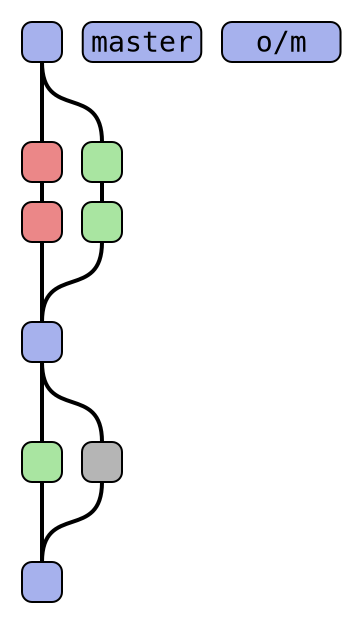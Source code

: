 <?xml version="1.0" encoding="UTF-8"?>
<dia:diagram xmlns:dia="http://www.lysator.liu.se/~alla/dia/">
  <dia:layer name="Background" visible="true" active="true">
    <dia:object type="Standard - Line" version="0" id="O0">
      <dia:attribute name="obj_pos">
        <dia:point val="-57,-16"/>
      </dia:attribute>
      <dia:attribute name="obj_bb">
        <dia:rectangle val="-57.1,-21.1;-56.9,-15.9"/>
      </dia:attribute>
      <dia:attribute name="conn_endpoints">
        <dia:point val="-57,-16"/>
        <dia:point val="-57,-21"/>
      </dia:attribute>
      <dia:attribute name="numcp">
        <dia:int val="1"/>
      </dia:attribute>
      <dia:attribute name="line_width">
        <dia:real val="0.2"/>
      </dia:attribute>
      <dia:connections>
        <dia:connection handle="0" to="O12" connection="6"/>
        <dia:connection handle="1" to="O15" connection="1"/>
      </dia:connections>
    </dia:object>
    <dia:object type="Standard - BezierLine" version="0" id="O1">
      <dia:attribute name="obj_pos">
        <dia:point val="-60,-12"/>
      </dia:attribute>
      <dia:attribute name="obj_bb">
        <dia:rectangle val="-60.1,-16.1;-56.9,-11.9"/>
      </dia:attribute>
      <dia:attribute name="bez_points">
        <dia:point val="-60,-12"/>
        <dia:point val="-60,-15"/>
        <dia:point val="-57,-13"/>
        <dia:point val="-57,-16"/>
      </dia:attribute>
      <dia:attribute name="corner_types">
        <dia:enum val="0"/>
        <dia:enum val="0"/>
      </dia:attribute>
      <dia:attribute name="line_width">
        <dia:real val="0.2"/>
      </dia:attribute>
      <dia:connections>
        <dia:connection handle="0" to="O13" connection="1"/>
      </dia:connections>
    </dia:object>
    <dia:object type="Standard - BezierLine" version="0" id="O2">
      <dia:attribute name="obj_pos">
        <dia:point val="-60,0"/>
      </dia:attribute>
      <dia:attribute name="obj_bb">
        <dia:rectangle val="-60.1,-4.1;-56.9,0.1"/>
      </dia:attribute>
      <dia:attribute name="bez_points">
        <dia:point val="-60,0"/>
        <dia:point val="-60,-3"/>
        <dia:point val="-57,-1"/>
        <dia:point val="-57,-4"/>
      </dia:attribute>
      <dia:attribute name="corner_types">
        <dia:enum val="0"/>
        <dia:enum val="0"/>
      </dia:attribute>
      <dia:attribute name="line_width">
        <dia:real val="0.2"/>
      </dia:attribute>
      <dia:connections>
        <dia:connection handle="0" to="O5" connection="1"/>
        <dia:connection handle="3" to="O6" connection="6"/>
      </dia:connections>
    </dia:object>
    <dia:object type="Standard - Box" version="0" id="O3">
      <dia:attribute name="obj_pos">
        <dia:point val="-57.963,-27"/>
      </dia:attribute>
      <dia:attribute name="obj_bb">
        <dia:rectangle val="-58.013,-27.05;-51.987,-24.95"/>
      </dia:attribute>
      <dia:attribute name="elem_corner">
        <dia:point val="-57.963,-27"/>
      </dia:attribute>
      <dia:attribute name="elem_width">
        <dia:real val="5.927"/>
      </dia:attribute>
      <dia:attribute name="elem_height">
        <dia:real val="2"/>
      </dia:attribute>
      <dia:attribute name="border_width">
        <dia:real val="0.1"/>
      </dia:attribute>
      <dia:attribute name="inner_color">
        <dia:color val="#a6b1ed"/>
      </dia:attribute>
      <dia:attribute name="show_background">
        <dia:boolean val="true"/>
      </dia:attribute>
      <dia:attribute name="corner_radius">
        <dia:real val="0.5"/>
      </dia:attribute>
    </dia:object>
    <dia:object type="Standard - Text" version="1" id="O4">
      <dia:attribute name="obj_pos">
        <dia:point val="-55,-26"/>
      </dia:attribute>
      <dia:attribute name="obj_bb">
        <dia:rectangle val="-57.55,-26.821;-52.45,-25.179"/>
      </dia:attribute>
      <dia:attribute name="text">
        <dia:composite type="text">
          <dia:attribute name="string">
            <dia:string>#master#</dia:string>
          </dia:attribute>
          <dia:attribute name="font">
            <dia:font family="monospace" style="0" name="Courier"/>
          </dia:attribute>
          <dia:attribute name="height">
            <dia:real val="1.764"/>
          </dia:attribute>
          <dia:attribute name="pos">
            <dia:point val="-55,-25.511"/>
          </dia:attribute>
          <dia:attribute name="color">
            <dia:color val="#000000"/>
          </dia:attribute>
          <dia:attribute name="alignment">
            <dia:enum val="1"/>
          </dia:attribute>
        </dia:composite>
      </dia:attribute>
      <dia:attribute name="valign">
        <dia:enum val="2"/>
      </dia:attribute>
      <dia:connections>
        <dia:connection handle="0" to="O3" connection="8"/>
      </dia:connections>
    </dia:object>
    <dia:object type="Standard - Box" version="0" id="O5">
      <dia:attribute name="obj_pos">
        <dia:point val="-61,0"/>
      </dia:attribute>
      <dia:attribute name="obj_bb">
        <dia:rectangle val="-61.05,-0.05;-58.95,2.05"/>
      </dia:attribute>
      <dia:attribute name="elem_corner">
        <dia:point val="-61,0"/>
      </dia:attribute>
      <dia:attribute name="elem_width">
        <dia:real val="2"/>
      </dia:attribute>
      <dia:attribute name="elem_height">
        <dia:real val="2"/>
      </dia:attribute>
      <dia:attribute name="border_width">
        <dia:real val="0.1"/>
      </dia:attribute>
      <dia:attribute name="inner_color">
        <dia:color val="#a6b1ed"/>
      </dia:attribute>
      <dia:attribute name="show_background">
        <dia:boolean val="true"/>
      </dia:attribute>
      <dia:attribute name="corner_radius">
        <dia:real val="0.5"/>
      </dia:attribute>
    </dia:object>
    <dia:object type="Standard - Box" version="0" id="O6">
      <dia:attribute name="obj_pos">
        <dia:point val="-58,-6"/>
      </dia:attribute>
      <dia:attribute name="obj_bb">
        <dia:rectangle val="-58.05,-6.05;-55.95,-3.95"/>
      </dia:attribute>
      <dia:attribute name="elem_corner">
        <dia:point val="-58,-6"/>
      </dia:attribute>
      <dia:attribute name="elem_width">
        <dia:real val="2"/>
      </dia:attribute>
      <dia:attribute name="elem_height">
        <dia:real val="2"/>
      </dia:attribute>
      <dia:attribute name="border_width">
        <dia:real val="0.1"/>
      </dia:attribute>
      <dia:attribute name="inner_color">
        <dia:color val="#b5b5b5"/>
      </dia:attribute>
      <dia:attribute name="show_background">
        <dia:boolean val="true"/>
      </dia:attribute>
      <dia:attribute name="corner_radius">
        <dia:real val="0.5"/>
      </dia:attribute>
    </dia:object>
    <dia:object type="Standard - Line" version="0" id="O7">
      <dia:attribute name="obj_pos">
        <dia:point val="-60,-4"/>
      </dia:attribute>
      <dia:attribute name="obj_bb">
        <dia:rectangle val="-60.1,-25.1;-59.9,-3.9"/>
      </dia:attribute>
      <dia:attribute name="conn_endpoints">
        <dia:point val="-60,-4"/>
        <dia:point val="-60,-25"/>
      </dia:attribute>
      <dia:attribute name="numcp">
        <dia:int val="1"/>
      </dia:attribute>
      <dia:attribute name="line_width">
        <dia:real val="0.2"/>
      </dia:attribute>
      <dia:connections>
        <dia:connection handle="0" to="O8" connection="6"/>
        <dia:connection handle="1" to="O17" connection="6"/>
      </dia:connections>
    </dia:object>
    <dia:object type="Standard - Box" version="0" id="O8">
      <dia:attribute name="obj_pos">
        <dia:point val="-61,-6"/>
      </dia:attribute>
      <dia:attribute name="obj_bb">
        <dia:rectangle val="-61.05,-6.05;-58.95,-3.95"/>
      </dia:attribute>
      <dia:attribute name="elem_corner">
        <dia:point val="-61,-6"/>
      </dia:attribute>
      <dia:attribute name="elem_width">
        <dia:real val="2"/>
      </dia:attribute>
      <dia:attribute name="elem_height">
        <dia:real val="2"/>
      </dia:attribute>
      <dia:attribute name="border_width">
        <dia:real val="0.1"/>
      </dia:attribute>
      <dia:attribute name="inner_color">
        <dia:color val="#a9e5a1"/>
      </dia:attribute>
      <dia:attribute name="show_background">
        <dia:boolean val="true"/>
      </dia:attribute>
      <dia:attribute name="corner_radius">
        <dia:real val="0.5"/>
      </dia:attribute>
    </dia:object>
    <dia:object type="Standard - Box" version="0" id="O9">
      <dia:attribute name="obj_pos">
        <dia:point val="-61,-18"/>
      </dia:attribute>
      <dia:attribute name="obj_bb">
        <dia:rectangle val="-61.05,-18.05;-58.95,-15.95"/>
      </dia:attribute>
      <dia:attribute name="elem_corner">
        <dia:point val="-61,-18"/>
      </dia:attribute>
      <dia:attribute name="elem_width">
        <dia:real val="2"/>
      </dia:attribute>
      <dia:attribute name="elem_height">
        <dia:real val="2"/>
      </dia:attribute>
      <dia:attribute name="border_width">
        <dia:real val="0.1"/>
      </dia:attribute>
      <dia:attribute name="inner_color">
        <dia:color val="#eb8788"/>
      </dia:attribute>
      <dia:attribute name="show_background">
        <dia:boolean val="true"/>
      </dia:attribute>
      <dia:attribute name="corner_radius">
        <dia:real val="0.5"/>
      </dia:attribute>
    </dia:object>
    <dia:object type="Standard - BezierLine" version="0" id="O10">
      <dia:attribute name="obj_pos">
        <dia:point val="-57,-6"/>
      </dia:attribute>
      <dia:attribute name="obj_bb">
        <dia:rectangle val="-60.1,-10.1;-56.9,-5.9"/>
      </dia:attribute>
      <dia:attribute name="bez_points">
        <dia:point val="-57,-6"/>
        <dia:point val="-57,-9"/>
        <dia:point val="-60,-7"/>
        <dia:point val="-60,-10"/>
      </dia:attribute>
      <dia:attribute name="corner_types">
        <dia:enum val="0"/>
        <dia:enum val="0"/>
      </dia:attribute>
      <dia:attribute name="line_width">
        <dia:real val="0.2"/>
      </dia:attribute>
      <dia:connections>
        <dia:connection handle="0" to="O6" connection="1"/>
        <dia:connection handle="3" to="O13" connection="6"/>
      </dia:connections>
    </dia:object>
    <dia:object type="Standard - Line" version="0" id="O11">
      <dia:attribute name="obj_pos">
        <dia:point val="-60,0"/>
      </dia:attribute>
      <dia:attribute name="obj_bb">
        <dia:rectangle val="-60.1,-4.1;-59.9,0.1"/>
      </dia:attribute>
      <dia:attribute name="conn_endpoints">
        <dia:point val="-60,0"/>
        <dia:point val="-60,-4"/>
      </dia:attribute>
      <dia:attribute name="numcp">
        <dia:int val="1"/>
      </dia:attribute>
      <dia:attribute name="line_width">
        <dia:real val="0.2"/>
      </dia:attribute>
      <dia:connections>
        <dia:connection handle="0" to="O5" connection="1"/>
        <dia:connection handle="1" to="O8" connection="6"/>
      </dia:connections>
    </dia:object>
    <dia:object type="Standard - Box" version="0" id="O12">
      <dia:attribute name="obj_pos">
        <dia:point val="-58,-18"/>
      </dia:attribute>
      <dia:attribute name="obj_bb">
        <dia:rectangle val="-58.05,-18.05;-55.95,-15.95"/>
      </dia:attribute>
      <dia:attribute name="elem_corner">
        <dia:point val="-58,-18"/>
      </dia:attribute>
      <dia:attribute name="elem_width">
        <dia:real val="2"/>
      </dia:attribute>
      <dia:attribute name="elem_height">
        <dia:real val="2"/>
      </dia:attribute>
      <dia:attribute name="border_width">
        <dia:real val="0.1"/>
      </dia:attribute>
      <dia:attribute name="inner_color">
        <dia:color val="#a9e5a1"/>
      </dia:attribute>
      <dia:attribute name="show_background">
        <dia:boolean val="true"/>
      </dia:attribute>
      <dia:attribute name="corner_radius">
        <dia:real val="0.5"/>
      </dia:attribute>
    </dia:object>
    <dia:object type="Standard - Box" version="0" id="O13">
      <dia:attribute name="obj_pos">
        <dia:point val="-61,-12"/>
      </dia:attribute>
      <dia:attribute name="obj_bb">
        <dia:rectangle val="-61.05,-12.05;-58.95,-9.95"/>
      </dia:attribute>
      <dia:attribute name="elem_corner">
        <dia:point val="-61,-12"/>
      </dia:attribute>
      <dia:attribute name="elem_width">
        <dia:real val="2"/>
      </dia:attribute>
      <dia:attribute name="elem_height">
        <dia:real val="2"/>
      </dia:attribute>
      <dia:attribute name="border_width">
        <dia:real val="0.1"/>
      </dia:attribute>
      <dia:attribute name="inner_color">
        <dia:color val="#a6b1ed"/>
      </dia:attribute>
      <dia:attribute name="show_background">
        <dia:boolean val="true"/>
      </dia:attribute>
      <dia:attribute name="corner_radius">
        <dia:real val="0.5"/>
      </dia:attribute>
    </dia:object>
    <dia:object type="Standard - Line" version="0" id="O14">
      <dia:attribute name="obj_pos">
        <dia:point val="-60,-15"/>
      </dia:attribute>
      <dia:attribute name="obj_bb">
        <dia:rectangle val="-60.1,-16.1;-59.9,-14.9"/>
      </dia:attribute>
      <dia:attribute name="conn_endpoints">
        <dia:point val="-60,-15"/>
        <dia:point val="-60,-16"/>
      </dia:attribute>
      <dia:attribute name="numcp">
        <dia:int val="1"/>
      </dia:attribute>
      <dia:attribute name="line_width">
        <dia:real val="0.2"/>
      </dia:attribute>
      <dia:connections>
        <dia:connection handle="1" to="O9" connection="6"/>
      </dia:connections>
    </dia:object>
    <dia:object type="Standard - Box" version="0" id="O15">
      <dia:attribute name="obj_pos">
        <dia:point val="-58,-21"/>
      </dia:attribute>
      <dia:attribute name="obj_bb">
        <dia:rectangle val="-58.05,-21.05;-55.95,-18.95"/>
      </dia:attribute>
      <dia:attribute name="elem_corner">
        <dia:point val="-58,-21"/>
      </dia:attribute>
      <dia:attribute name="elem_width">
        <dia:real val="2"/>
      </dia:attribute>
      <dia:attribute name="elem_height">
        <dia:real val="2"/>
      </dia:attribute>
      <dia:attribute name="border_width">
        <dia:real val="0.1"/>
      </dia:attribute>
      <dia:attribute name="inner_color">
        <dia:color val="#a9e5a1"/>
      </dia:attribute>
      <dia:attribute name="show_background">
        <dia:boolean val="true"/>
      </dia:attribute>
      <dia:attribute name="corner_radius">
        <dia:real val="0.5"/>
      </dia:attribute>
    </dia:object>
    <dia:object type="Standard - Box" version="0" id="O16">
      <dia:attribute name="obj_pos">
        <dia:point val="-61,-21"/>
      </dia:attribute>
      <dia:attribute name="obj_bb">
        <dia:rectangle val="-61.05,-21.05;-58.95,-18.95"/>
      </dia:attribute>
      <dia:attribute name="elem_corner">
        <dia:point val="-61,-21"/>
      </dia:attribute>
      <dia:attribute name="elem_width">
        <dia:real val="2"/>
      </dia:attribute>
      <dia:attribute name="elem_height">
        <dia:real val="2"/>
      </dia:attribute>
      <dia:attribute name="border_width">
        <dia:real val="0.1"/>
      </dia:attribute>
      <dia:attribute name="inner_color">
        <dia:color val="#eb8788"/>
      </dia:attribute>
      <dia:attribute name="show_background">
        <dia:boolean val="true"/>
      </dia:attribute>
      <dia:attribute name="corner_radius">
        <dia:real val="0.5"/>
      </dia:attribute>
    </dia:object>
    <dia:object type="Standard - Box" version="0" id="O17">
      <dia:attribute name="obj_pos">
        <dia:point val="-61,-27"/>
      </dia:attribute>
      <dia:attribute name="obj_bb">
        <dia:rectangle val="-61.05,-27.05;-58.95,-24.95"/>
      </dia:attribute>
      <dia:attribute name="elem_corner">
        <dia:point val="-61,-27"/>
      </dia:attribute>
      <dia:attribute name="elem_width">
        <dia:real val="2"/>
      </dia:attribute>
      <dia:attribute name="elem_height">
        <dia:real val="2"/>
      </dia:attribute>
      <dia:attribute name="border_width">
        <dia:real val="0.1"/>
      </dia:attribute>
      <dia:attribute name="inner_color">
        <dia:color val="#a6b1ed"/>
      </dia:attribute>
      <dia:attribute name="show_background">
        <dia:boolean val="true"/>
      </dia:attribute>
      <dia:attribute name="corner_radius">
        <dia:real val="0.5"/>
      </dia:attribute>
    </dia:object>
    <dia:object type="Standard - BezierLine" version="0" id="O18">
      <dia:attribute name="obj_pos">
        <dia:point val="-57,-21"/>
      </dia:attribute>
      <dia:attribute name="obj_bb">
        <dia:rectangle val="-60.1,-25.1;-56.9,-20.9"/>
      </dia:attribute>
      <dia:attribute name="bez_points">
        <dia:point val="-57,-21"/>
        <dia:point val="-57,-24"/>
        <dia:point val="-60,-22"/>
        <dia:point val="-60,-25"/>
      </dia:attribute>
      <dia:attribute name="corner_types">
        <dia:enum val="0"/>
        <dia:enum val="0"/>
      </dia:attribute>
      <dia:attribute name="line_width">
        <dia:real val="0.2"/>
      </dia:attribute>
      <dia:connections>
        <dia:connection handle="0" to="O15" connection="1"/>
        <dia:connection handle="3" to="O17" connection="6"/>
      </dia:connections>
    </dia:object>
    <dia:object type="Standard - Box" version="0" id="O19">
      <dia:attribute name="obj_pos">
        <dia:point val="-51,-27"/>
      </dia:attribute>
      <dia:attribute name="obj_bb">
        <dia:rectangle val="-51.05,-27.05;-45.023,-24.95"/>
      </dia:attribute>
      <dia:attribute name="elem_corner">
        <dia:point val="-51,-27"/>
      </dia:attribute>
      <dia:attribute name="elem_width">
        <dia:real val="5.927"/>
      </dia:attribute>
      <dia:attribute name="elem_height">
        <dia:real val="2"/>
      </dia:attribute>
      <dia:attribute name="border_width">
        <dia:real val="0.1"/>
      </dia:attribute>
      <dia:attribute name="inner_color">
        <dia:color val="#a6b1ed"/>
      </dia:attribute>
      <dia:attribute name="show_background">
        <dia:boolean val="true"/>
      </dia:attribute>
      <dia:attribute name="corner_radius">
        <dia:real val="0.5"/>
      </dia:attribute>
    </dia:object>
    <dia:object type="Standard - Text" version="1" id="O20">
      <dia:attribute name="obj_pos">
        <dia:point val="-48.037,-26"/>
      </dia:attribute>
      <dia:attribute name="obj_bb">
        <dia:rectangle val="-49.312,-26.821;-46.762,-25.179"/>
      </dia:attribute>
      <dia:attribute name="text">
        <dia:composite type="text">
          <dia:attribute name="string">
            <dia:string>#o/m#</dia:string>
          </dia:attribute>
          <dia:attribute name="font">
            <dia:font family="monospace" style="0" name="Courier"/>
          </dia:attribute>
          <dia:attribute name="height">
            <dia:real val="1.764"/>
          </dia:attribute>
          <dia:attribute name="pos">
            <dia:point val="-48.037,-25.511"/>
          </dia:attribute>
          <dia:attribute name="color">
            <dia:color val="#000000"/>
          </dia:attribute>
          <dia:attribute name="alignment">
            <dia:enum val="1"/>
          </dia:attribute>
        </dia:composite>
      </dia:attribute>
      <dia:attribute name="valign">
        <dia:enum val="2"/>
      </dia:attribute>
      <dia:connections>
        <dia:connection handle="0" to="O19" connection="8"/>
      </dia:connections>
    </dia:object>
    <dia:object type="Standard - Line" version="0" id="O21">
      <dia:attribute name="obj_pos">
        <dia:point val="-62,-28"/>
      </dia:attribute>
      <dia:attribute name="obj_bb">
        <dia:rectangle val="-62.05,-28.05;-61.95,3.05"/>
      </dia:attribute>
      <dia:attribute name="conn_endpoints">
        <dia:point val="-62,-28"/>
        <dia:point val="-62,3"/>
      </dia:attribute>
      <dia:attribute name="numcp">
        <dia:int val="1"/>
      </dia:attribute>
      <dia:attribute name="line_color">
        <dia:color val="#ffffff"/>
      </dia:attribute>
    </dia:object>
    <dia:object type="Standard - Line" version="0" id="O22">
      <dia:attribute name="obj_pos">
        <dia:point val="-62,-28"/>
      </dia:attribute>
      <dia:attribute name="obj_bb">
        <dia:rectangle val="-62.05,-28.05;-43.95,-27.95"/>
      </dia:attribute>
      <dia:attribute name="conn_endpoints">
        <dia:point val="-62,-28"/>
        <dia:point val="-44,-28"/>
      </dia:attribute>
      <dia:attribute name="numcp">
        <dia:int val="1"/>
      </dia:attribute>
      <dia:attribute name="line_color">
        <dia:color val="#ffffff"/>
      </dia:attribute>
    </dia:object>
    <dia:object type="Standard - Line" version="0" id="O23">
      <dia:attribute name="obj_pos">
        <dia:point val="-44,3"/>
      </dia:attribute>
      <dia:attribute name="obj_bb">
        <dia:rectangle val="-44.05,-28.05;-43.95,3.05"/>
      </dia:attribute>
      <dia:attribute name="conn_endpoints">
        <dia:point val="-44,3"/>
        <dia:point val="-44,-28"/>
      </dia:attribute>
      <dia:attribute name="numcp">
        <dia:int val="1"/>
      </dia:attribute>
      <dia:attribute name="line_color">
        <dia:color val="#ffffff"/>
      </dia:attribute>
    </dia:object>
    <dia:object type="Standard - Line" version="0" id="O24">
      <dia:attribute name="obj_pos">
        <dia:point val="-62,3"/>
      </dia:attribute>
      <dia:attribute name="obj_bb">
        <dia:rectangle val="-62.05,2.95;-43.95,3.05"/>
      </dia:attribute>
      <dia:attribute name="conn_endpoints">
        <dia:point val="-62,3"/>
        <dia:point val="-44,3"/>
      </dia:attribute>
      <dia:attribute name="numcp">
        <dia:int val="1"/>
      </dia:attribute>
      <dia:attribute name="line_color">
        <dia:color val="#ffffff"/>
      </dia:attribute>
    </dia:object>
  </dia:layer>
</dia:diagram>
